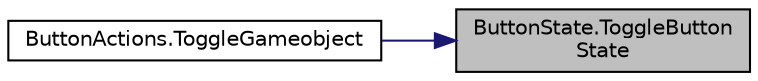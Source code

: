 digraph "ButtonState.ToggleButtonState"
{
 // LATEX_PDF_SIZE
  edge [fontname="Helvetica",fontsize="10",labelfontname="Helvetica",labelfontsize="10"];
  node [fontname="Helvetica",fontsize="10",shape=record];
  rankdir="RL";
  Node1 [label="ButtonState.ToggleButton\lState",height=0.2,width=0.4,color="black", fillcolor="grey75", style="filled", fontcolor="black",tooltip=" "];
  Node1 -> Node2 [dir="back",color="midnightblue",fontsize="10",style="solid",fontname="Helvetica"];
  Node2 [label="ButtonActions.ToggleGameobject",height=0.2,width=0.4,color="black", fillcolor="white", style="filled",URL="$class_button_actions.html#ae43e507ae4b4927b2c1ae4cee01e2e5c",tooltip=" "];
}
